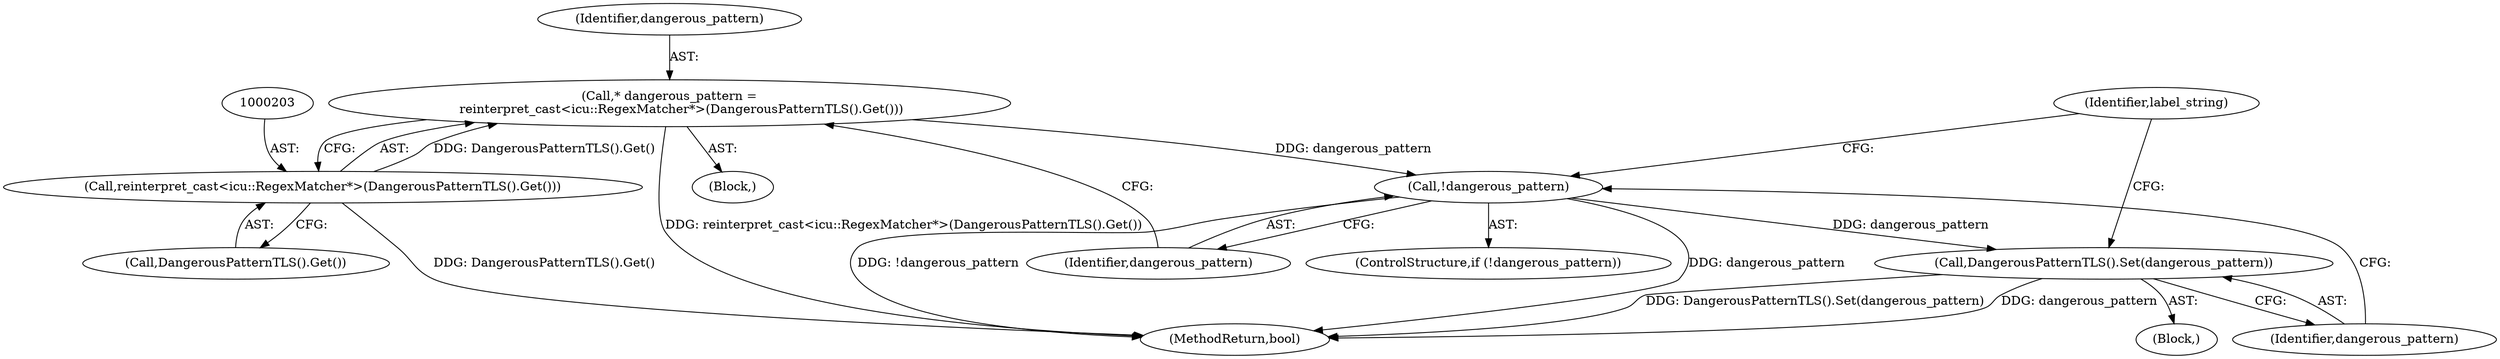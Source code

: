 digraph "0_Chrome_cc0bbcbe7c986094da8e58c37a21fdd179b686b0_0@pointer" {
"1000200" [label="(Call,* dangerous_pattern =\n      reinterpret_cast<icu::RegexMatcher*>(DangerousPatternTLS().Get()))"];
"1000202" [label="(Call,reinterpret_cast<icu::RegexMatcher*>(DangerousPatternTLS().Get()))"];
"1000206" [label="(Call,!dangerous_pattern)"];
"1000209" [label="(Call,DangerousPatternTLS().Set(dangerous_pattern))"];
"1000106" [label="(Block,)"];
"1000202" [label="(Call,reinterpret_cast<icu::RegexMatcher*>(DangerousPatternTLS().Get()))"];
"1000207" [label="(Identifier,dangerous_pattern)"];
"1000201" [label="(Identifier,dangerous_pattern)"];
"1000200" [label="(Call,* dangerous_pattern =\n      reinterpret_cast<icu::RegexMatcher*>(DangerousPatternTLS().Get()))"];
"1000205" [label="(ControlStructure,if (!dangerous_pattern))"];
"1000208" [label="(Block,)"];
"1000212" [label="(Identifier,label_string)"];
"1000206" [label="(Call,!dangerous_pattern)"];
"1000204" [label="(Call,DangerousPatternTLS().Get())"];
"1000216" [label="(MethodReturn,bool)"];
"1000210" [label="(Identifier,dangerous_pattern)"];
"1000209" [label="(Call,DangerousPatternTLS().Set(dangerous_pattern))"];
"1000200" -> "1000106"  [label="AST: "];
"1000200" -> "1000202"  [label="CFG: "];
"1000201" -> "1000200"  [label="AST: "];
"1000202" -> "1000200"  [label="AST: "];
"1000207" -> "1000200"  [label="CFG: "];
"1000200" -> "1000216"  [label="DDG: reinterpret_cast<icu::RegexMatcher*>(DangerousPatternTLS().Get())"];
"1000202" -> "1000200"  [label="DDG: DangerousPatternTLS().Get()"];
"1000200" -> "1000206"  [label="DDG: dangerous_pattern"];
"1000202" -> "1000204"  [label="CFG: "];
"1000203" -> "1000202"  [label="AST: "];
"1000204" -> "1000202"  [label="AST: "];
"1000202" -> "1000216"  [label="DDG: DangerousPatternTLS().Get()"];
"1000206" -> "1000205"  [label="AST: "];
"1000206" -> "1000207"  [label="CFG: "];
"1000207" -> "1000206"  [label="AST: "];
"1000210" -> "1000206"  [label="CFG: "];
"1000212" -> "1000206"  [label="CFG: "];
"1000206" -> "1000216"  [label="DDG: !dangerous_pattern"];
"1000206" -> "1000216"  [label="DDG: dangerous_pattern"];
"1000206" -> "1000209"  [label="DDG: dangerous_pattern"];
"1000209" -> "1000208"  [label="AST: "];
"1000209" -> "1000210"  [label="CFG: "];
"1000210" -> "1000209"  [label="AST: "];
"1000212" -> "1000209"  [label="CFG: "];
"1000209" -> "1000216"  [label="DDG: DangerousPatternTLS().Set(dangerous_pattern)"];
"1000209" -> "1000216"  [label="DDG: dangerous_pattern"];
}
